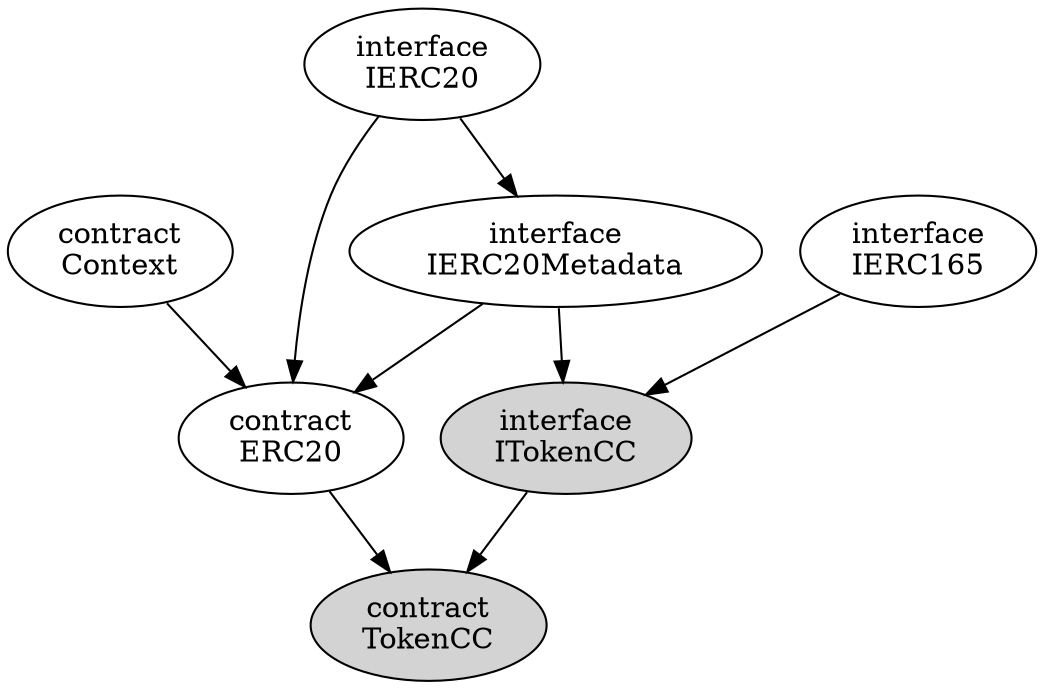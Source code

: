 digraph A {
    context [label="contract\nContext"];
    ierc165 [label="interface\nIERC165"];
    ierc20 [label="interface\nIERC20"];
    ierc20metadata [label="interface\nIERC20Metadata"];
    erc20 [label="contract\nERC20"];
    tokencc [label="contract\nTokenCC",fillcolor="lightgrey",style="filled"];
    itokencc [label="interface\nITokenCC",fillcolor="lightgrey",style="filled"];

    // super class -> sub class
    context -> erc20;
    ierc20 -> erc20;
    ierc20metadata -> itokencc;
    ierc20 -> ierc20metadata;
    ierc20metadata -> erc20;
    itokencc -> tokencc;
    ierc165 -> itokencc;
    erc20 -> tokencc;
}

digraph B { // byzantine.dot..svg
    address [label="library\nAddress"];
    strings [label="library\nStrings"];
    math [label="library\nMath"];
    ierc721receiver [label="interface\nIERC721Receiver"];
    ierc721 [label="interface\nIERC721"];
    ierc165 [label="interface\nIERC165"];
    erc721 [label="contract\nERC721"];
    context [label="contract\nContext"];
    ierc721metadata [label="interface\nIERC721Metadata"];
    erc165 [label="contract\nERC165"];
    inftmanager [label="interface\nINFTmanager",fillcolor="lightgrey",style="filled"];
    nftmanager [label="contract\nNFTmanager",fillcolor="lightgrey",style="filled"];

    {rank=same; address strings ierc165}
    {rank=same; ierc721receiver erc165 ierc721}
    {rank=same; math context ierc721metadata}

    // super class -> sub class
    ierc165 -> ierc721;
    ierc165 -> erc165;
    context -> erc721;
    erc165 -> erc721;
    ierc721 -> erc721;
    ierc721metadata -> erc721;
    ierc721metadata -> inftmanager;
    inftmanager -> nftmanager;
    ierc721 -> ierc721metadata;
    erc721 -> nftmanager;
}
